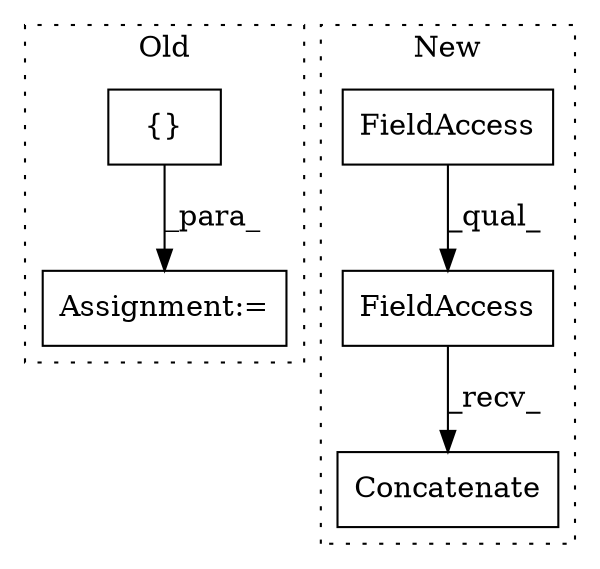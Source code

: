 digraph G {
subgraph cluster0 {
1 [label="{}" a="4" s="63670,63706" l="1,1" shape="box"];
5 [label="Assignment:=" a="7" s="63652" l="1" shape="box"];
label = "Old";
style="dotted";
}
subgraph cluster1 {
2 [label="Concatenate" a="32" s="69016,69047" l="12,1" shape="box"];
3 [label="FieldAccess" a="22" s="69000" l="15" shape="box"];
4 [label="FieldAccess" a="22" s="69000" l="8" shape="box"];
label = "New";
style="dotted";
}
1 -> 5 [label="_para_"];
3 -> 2 [label="_recv_"];
4 -> 3 [label="_qual_"];
}